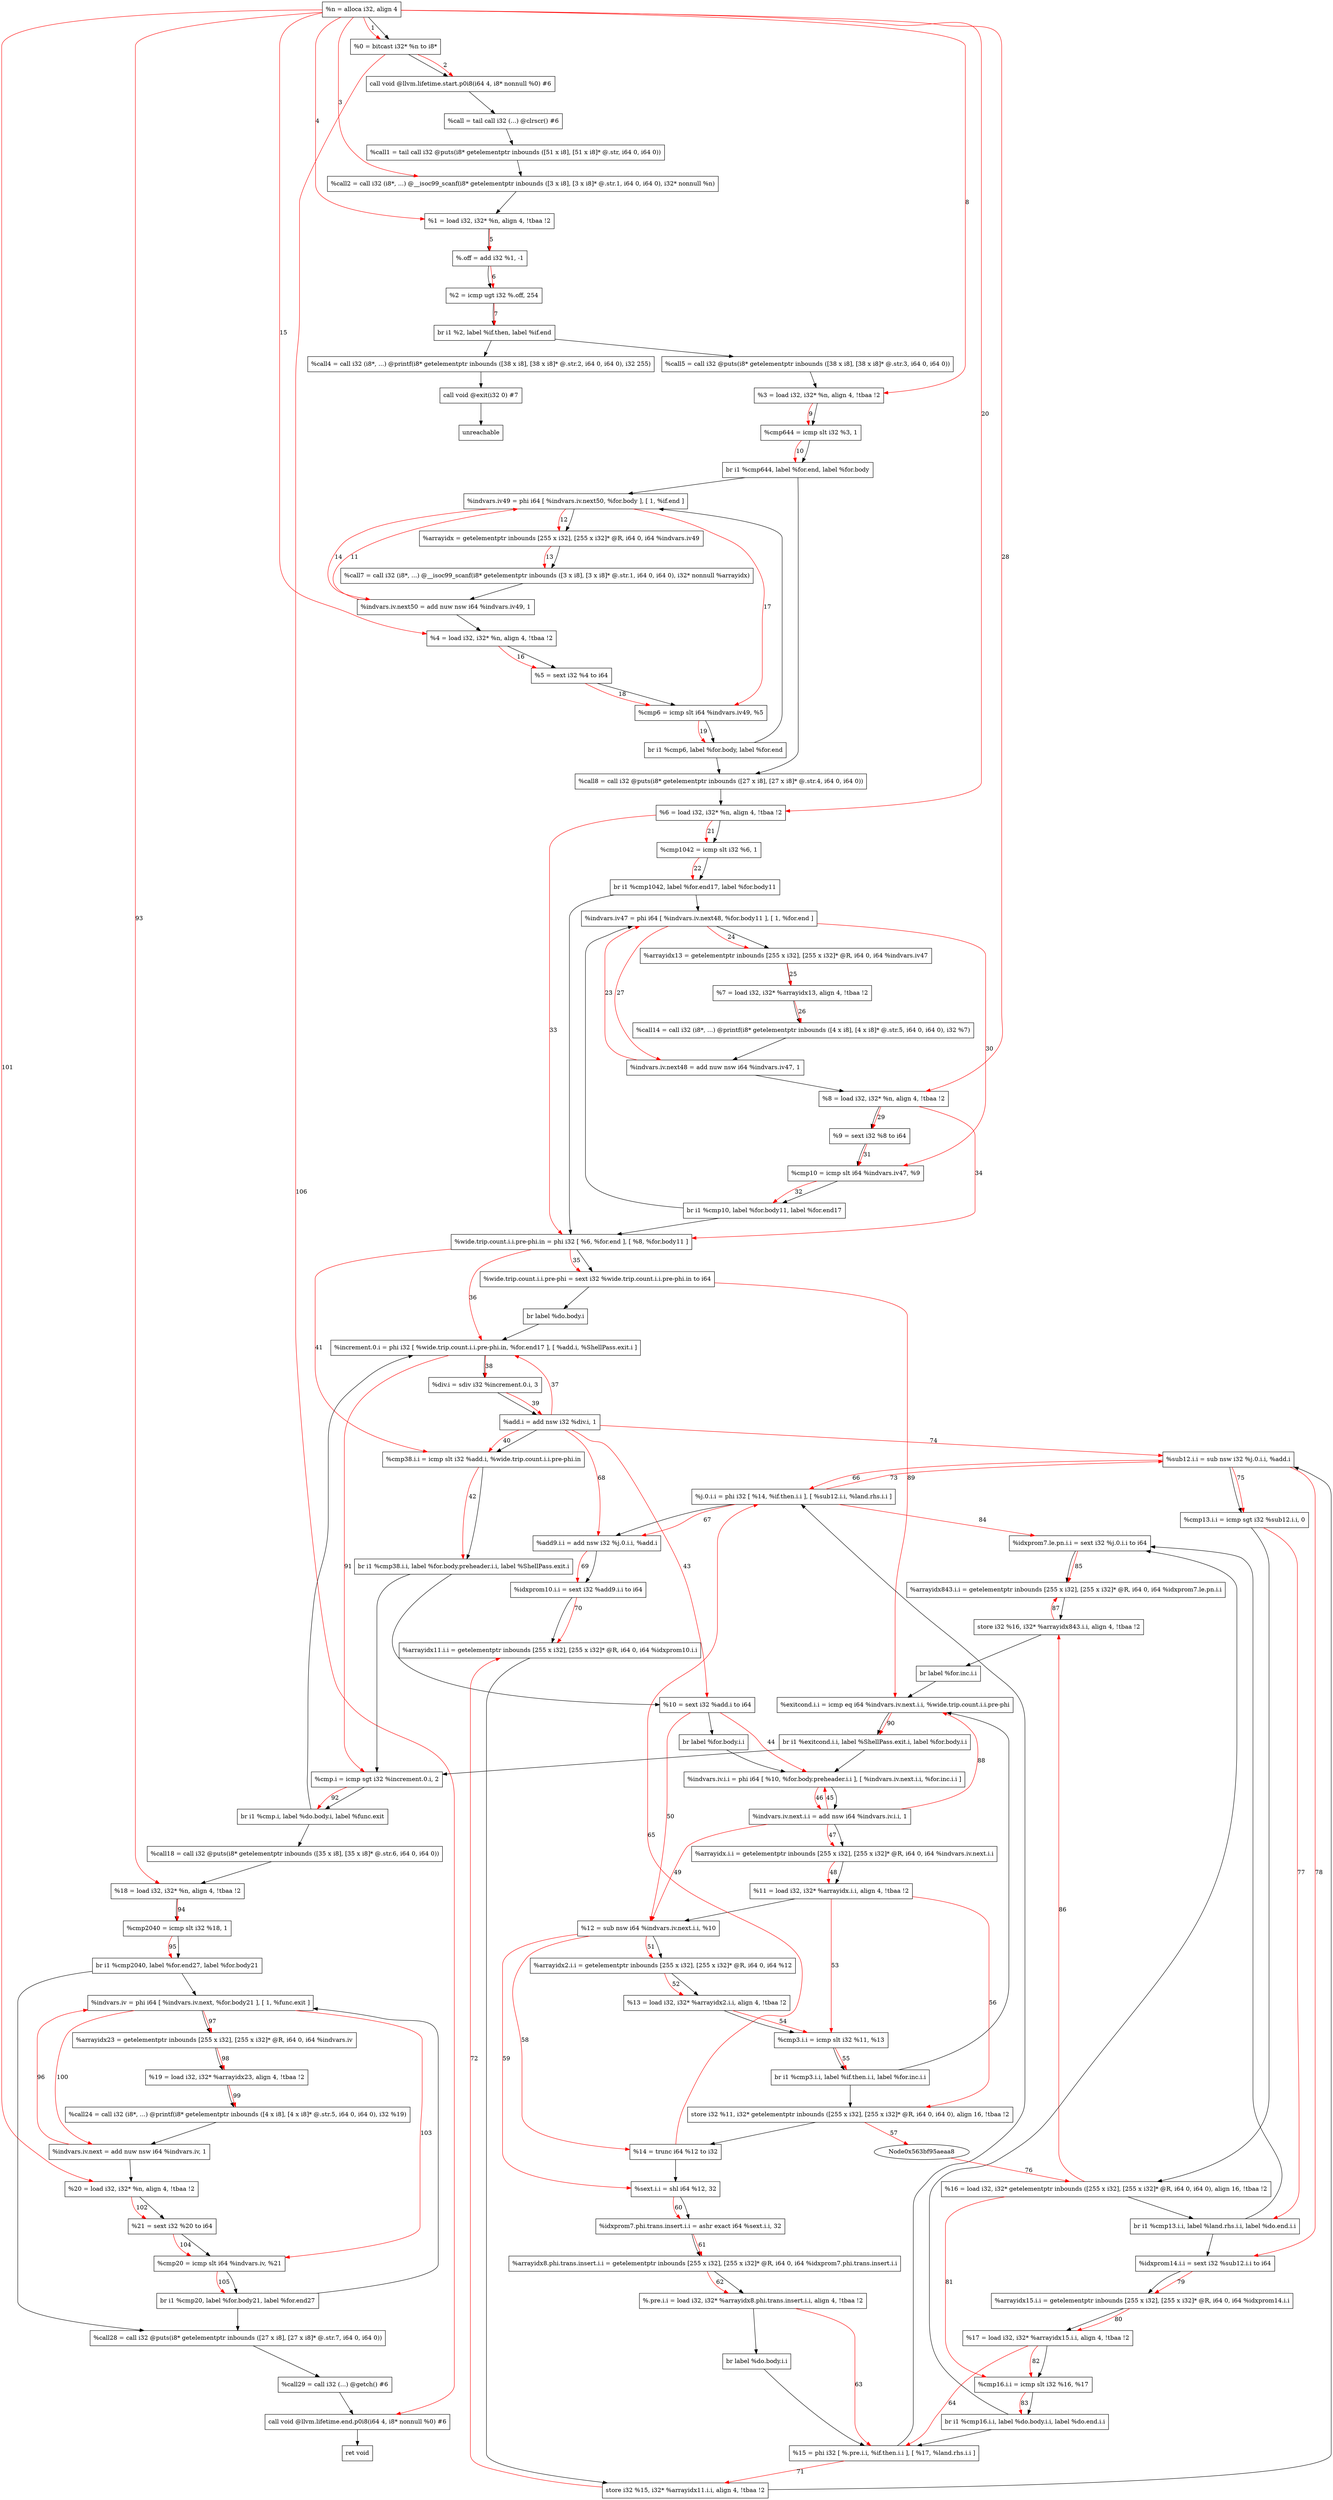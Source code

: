digraph "CDFG for'main' function" {
	Node0x563bf95b1368[shape=record, label="  %n = alloca i32, align 4"]
	Node0x563bf95b19c8[shape=record, label="  %0 = bitcast i32* %n to i8*"]
	Node0x563bf95b3bf8[shape=record, label="  call void @llvm.lifetime.start.p0i8(i64 4, i8* nonnull %0) #6"]
	Node0x563bf95b3da8[shape=record, label="  %call = tail call i32 (...) @clrscr() #6"]
	Node0x563bf95b4030[shape=record, label="  %call1 = tail call i32 @puts(i8* getelementptr inbounds ([51 x i8], [51 x i8]* @.str, i64 0, i64 0))"]
	Node0x563bf95b4328[shape=record, label="  %call2 = call i32 (i8*, ...) @__isoc99_scanf(i8* getelementptr inbounds ([3 x i8], [3 x i8]* @.str.1, i64 0, i64 0), i32* nonnull %n)"]
	Node0x563bf95b43e8[shape=record, label="  %1 = load i32, i32* %n, align 4, !tbaa !2"]
	Node0x563bf95b44b0[shape=record, label="  %.off = add i32 %1, -1"]
	Node0x563bf95b08e0[shape=record, label="  %2 = icmp ugt i32 %.off, 254"]
	Node0x563bf95b0b18[shape=record, label="  br i1 %2, label %if.then, label %if.end"]
	Node0x563bf95b0d38[shape=record, label="  %call4 = call i32 (i8*, ...) @printf(i8* getelementptr inbounds ([38 x i8], [38 x i8]* @.str.2, i64 0, i64 0), i32 255)"]
	Node0x563bf95b0f90[shape=record, label="  call void @exit(i32 0) #7"]
	Node0x563bf95b1050[shape=record, label="  unreachable"]
	Node0x563bf95b55b0[shape=record, label="  %call5 = call i32 @puts(i8* getelementptr inbounds ([38 x i8], [38 x i8]* @.str.3, i64 0, i64 0))"]
	Node0x563bf95b0a88[shape=record, label="  %3 = load i32, i32* %n, align 4, !tbaa !2"]
	Node0x563bf95b5680[shape=record, label="  %cmp644 = icmp slt i32 %3, 1"]
	Node0x563bf95b5a18[shape=record, label="  br i1 %cmp644, label %for.end, label %for.body"]
	Node0x563bf95b5a98[shape=record, label="  %indvars.iv49 = phi i64 [ %indvars.iv.next50, %for.body ], [ 1, %if.end ]"]
	Node0x563bf95b5b78[shape=record, label="  %arrayidx = getelementptr inbounds [255 x i32], [255 x i32]* @R, i64 0, i64 %indvars.iv49"]
	Node0x563bf95b5c68[shape=record, label="  %call7 = call i32 (i8*, ...) @__isoc99_scanf(i8* getelementptr inbounds ([3 x i8], [3 x i8]* @.str.1, i64 0, i64 0), i32* nonnull %arrayidx)"]
	Node0x563bf95b5d70[shape=record, label="  %indvars.iv.next50 = add nuw nsw i64 %indvars.iv49, 1"]
	Node0x563bf95b3918[shape=record, label="  %4 = load i32, i32* %n, align 4, !tbaa !2"]
	Node0x563bf95b5e18[shape=record, label="  %5 = sext i32 %4 to i64"]
	Node0x563bf95b5e90[shape=record, label="  %cmp6 = icmp slt i64 %indvars.iv49, %5"]
	Node0x563bf95b5f18[shape=record, label="  br i1 %cmp6, label %for.body, label %for.end"]
	Node0x563bf95b6030[shape=record, label="  %call8 = call i32 @puts(i8* getelementptr inbounds ([27 x i8], [27 x i8]* @.str.4, i64 0, i64 0))"]
	Node0x563bf95b5768[shape=record, label="  %6 = load i32, i32* %n, align 4, !tbaa !2"]
	Node0x563bf95b6100[shape=record, label="  %cmp1042 = icmp slt i32 %6, 1"]
	Node0x563bf95b6308[shape=record, label="  br i1 %cmp1042, label %for.end17, label %for.body11"]
	Node0x563bf95b63d8[shape=record, label="  %indvars.iv47 = phi i64 [ %indvars.iv.next48, %for.body11 ], [ 1, %for.end ]"]
	Node0x563bf95b64b8[shape=record, label="  %arrayidx13 = getelementptr inbounds [255 x i32], [255 x i32]* @R, i64 0, i64 %indvars.iv47"]
	Node0x563bf95b6558[shape=record, label="  %7 = load i32, i32* %arrayidx13, align 4, !tbaa !2"]
	Node0x563bf95b6688[shape=record, label="  %call14 = call i32 (i8*, ...) @printf(i8* getelementptr inbounds ([4 x i8], [4 x i8]* @.str.5, i64 0, i64 0), i32 %7)"]
	Node0x563bf95b6ab0[shape=record, label="  %indvars.iv.next48 = add nuw nsw i64 %indvars.iv47, 1"]
	Node0x563bf95b6278[shape=record, label="  %8 = load i32, i32* %n, align 4, !tbaa !2"]
	Node0x563bf95b6b98[shape=record, label="  %9 = sext i32 %8 to i64"]
	Node0x563bf95b6c10[shape=record, label="  %cmp10 = icmp slt i64 %indvars.iv47, %9"]
	Node0x563bf95b6c98[shape=record, label="  br i1 %cmp10, label %for.body11, label %for.end17"]
	Node0x563bf95b5db8[shape=record, label="  %wide.trip.count.i.i.pre-phi.in = phi i32 [ %6, %for.end ], [ %8, %for.body11 ]"]
	Node0x563bf95b61c8[shape=record, label="  %wide.trip.count.i.i.pre-phi = sext i32 %wide.trip.count.i.i.pre-phi.in to i64"]
	Node0x563bf95b6ea8[shape=record, label="  br label %do.body.i"]
	Node0x563bf95b7018[shape=record, label="  %increment.0.i = phi i32 [ %wide.trip.count.i.i.pre-phi.in, %for.end17 ], [ %add.i, %ShellPass.exit.i ]"]
	Node0x563bf95b70e0[shape=record, label="  %div.i = sdiv i32 %increment.0.i, 3"]
	Node0x563bf95b7170[shape=record, label="  %add.i = add nsw i32 %div.i, 1"]
	Node0x563bf95b7210[shape=record, label="  %cmp38.i.i = icmp slt i32 %add.i, %wide.trip.count.i.i.pre-phi.in"]
	Node0x563bf95b7368[shape=record, label="  br i1 %cmp38.i.i, label %for.body.preheader.i.i, label %ShellPass.exit.i"]
	Node0x563bf95b6e48[shape=record, label="  %10 = sext i32 %add.i to i64"]
	Node0x563bf95b7478[shape=record, label="  br label %for.body.i.i"]
	Node0x563bf95b75d8[shape=record, label="  %indvars.iv.i.i = phi i64 [ %10, %for.body.preheader.i.i ], [ %indvars.iv.next.i.i, %for.inc.i.i ]"]
	Node0x563bf95b7700[shape=record, label="  %indvars.iv.next.i.i = add nsw i64 %indvars.iv.i.i, 1"]
	Node0x563bf95b77b8[shape=record, label="  %arrayidx.i.i = getelementptr inbounds [255 x i32], [255 x i32]* @R, i64 0, i64 %indvars.iv.next.i.i"]
	Node0x563bf95b7418[shape=record, label="  %11 = load i32, i32* %arrayidx.i.i, align 4, !tbaa !2"]
	Node0x563bf95b7870[shape=record, label="  %12 = sub nsw i64 %indvars.iv.next.i.i, %10"]
	Node0x563bf95b78f8[shape=record, label="  %arrayidx2.i.i = getelementptr inbounds [255 x i32], [255 x i32]* @R, i64 0, i64 %12"]
	Node0x563bf95b7968[shape=record, label="  %13 = load i32, i32* %arrayidx2.i.i, align 4, !tbaa !2"]
	Node0x563bf95b79e0[shape=record, label="  %cmp3.i.i = icmp slt i32 %11, %13"]
	Node0x563bf95b7b48[shape=record, label="  br i1 %cmp3.i.i, label %if.then.i.i, label %for.inc.i.i"]
	Node0x563bf95b7bc0[shape=record, label="  store i32 %11, i32* getelementptr inbounds ([255 x i32], [255 x i32]* @R, i64 0, i64 0), align 16, !tbaa !2"]
	Node0x563bf95b7ab8[shape=record, label="  %14 = trunc i64 %12 to i32"]
	Node0x563bf95b7c40[shape=record, label="  %sext.i.i = shl i64 %12, 32"]
	Node0x563bf95b7ce0[shape=record, label="  %idxprom7.phi.trans.insert.i.i = ashr exact i64 %sext.i.i, 32"]
	Node0x563bf95b7e08[shape=record, label="  %arrayidx8.phi.trans.insert.i.i = getelementptr inbounds [255 x i32], [255 x i32]* @R, i64 0, i64 %idxprom7.phi.trans.insert.i.i"]
	Node0x563bf95b7eb8[shape=record, label="  %.pre.i.i = load i32, i32* %arrayidx8.phi.trans.insert.i.i, align 4, !tbaa !2"]
	Node0x563bf95b85e8[shape=record, label="  br label %do.body.i.i"]
	Node0x563bf95b86f8[shape=record, label="  %15 = phi i32 [ %.pre.i.i, %if.then.i.i ], [ %17, %land.rhs.i.i ]"]
	Node0x563bf95b8858[shape=record, label="  %j.0.i.i = phi i32 [ %14, %if.then.i.i ], [ %sub12.i.i, %land.rhs.i.i ]"]
	Node0x563bf95b8920[shape=record, label="  %add9.i.i = add nsw i32 %j.0.i.i, %add.i"]
	Node0x563bf95b89a8[shape=record, label="  %idxprom10.i.i = sext i32 %add9.i.i to i64"]
	Node0x563bf95b8a68[shape=record, label="  %arrayidx11.i.i = getelementptr inbounds [255 x i32], [255 x i32]* @R, i64 0, i64 %idxprom10.i.i"]
	Node0x563bf95b8b20[shape=record, label="  store i32 %15, i32* %arrayidx11.i.i, align 4, !tbaa !2"]
	Node0x563bf95b8ba0[shape=record, label="  %sub12.i.i = sub nsw i32 %j.0.i.i, %add.i"]
	Node0x563bf95b8c10[shape=record, label="  %cmp13.i.i = icmp sgt i32 %sub12.i.i, 0"]
	Node0x563bf95b8808[shape=record, label="  %16 = load i32, i32* getelementptr inbounds ([255 x i32], [255 x i32]* @R, i64 0, i64 0), align 16, !tbaa !2"]
	Node0x563bf95b6b38[shape=record, label="  br i1 %cmp13.i.i, label %land.rhs.i.i, label %do.end.i.i"]
	Node0x563bf95b8588[shape=record, label="  %idxprom14.i.i = sext i32 %sub12.i.i to i64"]
	Node0x563bf95b8dc8[shape=record, label="  %arrayidx15.i.i = getelementptr inbounds [255 x i32], [255 x i32]* @R, i64 0, i64 %idxprom14.i.i"]
	Node0x563bf95b8e68[shape=record, label="  %17 = load i32, i32* %arrayidx15.i.i, align 4, !tbaa !2"]
	Node0x563bf95b8ee0[shape=record, label="  %cmp16.i.i = icmp slt i32 %16, %17"]
	Node0x563bf95b8f68[shape=record, label="  br i1 %cmp16.i.i, label %do.body.i.i, label %do.end.i.i"]
	Node0x563bf95b8d08[shape=record, label="  %idxprom7.le.pn.i.i = sext i32 %j.0.i.i to i64"]
	Node0x563bf95b90b8[shape=record, label="  %arrayidx843.i.i = getelementptr inbounds [255 x i32], [255 x i32]* @R, i64 0, i64 %idxprom7.le.pn.i.i"]
	Node0x563bf95b9140[shape=record, label="  store i32 %16, i32* %arrayidx843.i.i, align 4, !tbaa !2"]
	Node0x563bf95b91a8[shape=record, label="  br label %for.inc.i.i"]
	Node0x563bf95b9220[shape=record, label="  %exitcond.i.i = icmp eq i64 %indvars.iv.next.i.i, %wide.trip.count.i.i.pre-phi"]
	Node0x563bf95b92d8[shape=record, label="  br i1 %exitcond.i.i, label %ShellPass.exit.i, label %for.body.i.i"]
	Node0x563bf95b9350[shape=record, label="  %cmp.i = icmp sgt i32 %increment.0.i, 2"]
	Node0x563bf95b9428[shape=record, label="  br i1 %cmp.i, label %do.body.i, label %func.exit"]
	Node0x563bf95b9520[shape=record, label="  %call18 = call i32 @puts(i8* getelementptr inbounds ([35 x i8], [35 x i8]* @.str.6, i64 0, i64 0))"]
	Node0x563bf95b6fa8[shape=record, label="  %18 = load i32, i32* %n, align 4, !tbaa !2"]
	Node0x563bf95b95f0[shape=record, label="  %cmp2040 = icmp slt i32 %18, 1"]
	Node0x563bf95b97c8[shape=record, label="  br i1 %cmp2040, label %for.end27, label %for.body21"]
	Node0x563bf95b9878[shape=record, label="  %indvars.iv = phi i64 [ %indvars.iv.next, %for.body21 ], [ 1, %func.exit ]"]
	Node0x563bf95b9988[shape=record, label="  %arrayidx23 = getelementptr inbounds [255 x i32], [255 x i32]* @R, i64 0, i64 %indvars.iv"]
	Node0x563bf95b9a28[shape=record, label="  %19 = load i32, i32* %arrayidx23, align 4, !tbaa !2"]
	Node0x563bf95b9ad8[shape=record, label="  %call24 = call i32 (i8*, ...) @printf(i8* getelementptr inbounds ([4 x i8], [4 x i8]* @.str.5, i64 0, i64 0), i32 %19)"]
	Node0x563bf95b9bb0[shape=record, label="  %indvars.iv.next = add nuw nsw i64 %indvars.iv, 1"]
	Node0x563bf95b9738[shape=record, label="  %20 = load i32, i32* %n, align 4, !tbaa !2"]
	Node0x563bf95b9c08[shape=record, label="  %21 = sext i32 %20 to i64"]
	Node0x563bf95b9c80[shape=record, label="  %cmp20 = icmp slt i64 %indvars.iv, %21"]
	Node0x563bf95b9d28[shape=record, label="  br i1 %cmp20, label %for.body21, label %for.end27"]
	Node0x563bf95b9e40[shape=record, label="  %call28 = call i32 @puts(i8* getelementptr inbounds ([27 x i8], [27 x i8]* @.str.7, i64 0, i64 0))"]
	Node0x563bf95b9fc8[shape=record, label="  %call29 = call i32 (...) @getch() #6"]
	Node0x563bf95ba198[shape=record, label="  call void @llvm.lifetime.end.p0i8(i64 4, i8* nonnull %0) #6"]
	Node0x563bf95b8630[shape=record, label="  ret void"]
	Node0x563bf95b1368 -> Node0x563bf95b19c8
	Node0x563bf95b19c8 -> Node0x563bf95b3bf8
	Node0x563bf95b3bf8 -> Node0x563bf95b3da8
	Node0x563bf95b3da8 -> Node0x563bf95b4030
	Node0x563bf95b4030 -> Node0x563bf95b4328
	Node0x563bf95b4328 -> Node0x563bf95b43e8
	Node0x563bf95b43e8 -> Node0x563bf95b44b0
	Node0x563bf95b44b0 -> Node0x563bf95b08e0
	Node0x563bf95b08e0 -> Node0x563bf95b0b18
	Node0x563bf95b0b18 -> Node0x563bf95b0d38
	Node0x563bf95b0b18 -> Node0x563bf95b55b0
	Node0x563bf95b0d38 -> Node0x563bf95b0f90
	Node0x563bf95b0f90 -> Node0x563bf95b1050
	Node0x563bf95b55b0 -> Node0x563bf95b0a88
	Node0x563bf95b0a88 -> Node0x563bf95b5680
	Node0x563bf95b5680 -> Node0x563bf95b5a18
	Node0x563bf95b5a18 -> Node0x563bf95b6030
	Node0x563bf95b5a18 -> Node0x563bf95b5a98
	Node0x563bf95b5a98 -> Node0x563bf95b5b78
	Node0x563bf95b5b78 -> Node0x563bf95b5c68
	Node0x563bf95b5c68 -> Node0x563bf95b5d70
	Node0x563bf95b5d70 -> Node0x563bf95b3918
	Node0x563bf95b3918 -> Node0x563bf95b5e18
	Node0x563bf95b5e18 -> Node0x563bf95b5e90
	Node0x563bf95b5e90 -> Node0x563bf95b5f18
	Node0x563bf95b5f18 -> Node0x563bf95b5a98
	Node0x563bf95b5f18 -> Node0x563bf95b6030
	Node0x563bf95b6030 -> Node0x563bf95b5768
	Node0x563bf95b5768 -> Node0x563bf95b6100
	Node0x563bf95b6100 -> Node0x563bf95b6308
	Node0x563bf95b6308 -> Node0x563bf95b5db8
	Node0x563bf95b6308 -> Node0x563bf95b63d8
	Node0x563bf95b63d8 -> Node0x563bf95b64b8
	Node0x563bf95b64b8 -> Node0x563bf95b6558
	Node0x563bf95b6558 -> Node0x563bf95b6688
	Node0x563bf95b6688 -> Node0x563bf95b6ab0
	Node0x563bf95b6ab0 -> Node0x563bf95b6278
	Node0x563bf95b6278 -> Node0x563bf95b6b98
	Node0x563bf95b6b98 -> Node0x563bf95b6c10
	Node0x563bf95b6c10 -> Node0x563bf95b6c98
	Node0x563bf95b6c98 -> Node0x563bf95b63d8
	Node0x563bf95b6c98 -> Node0x563bf95b5db8
	Node0x563bf95b5db8 -> Node0x563bf95b61c8
	Node0x563bf95b61c8 -> Node0x563bf95b6ea8
	Node0x563bf95b6ea8 -> Node0x563bf95b7018
	Node0x563bf95b7018 -> Node0x563bf95b70e0
	Node0x563bf95b70e0 -> Node0x563bf95b7170
	Node0x563bf95b7170 -> Node0x563bf95b7210
	Node0x563bf95b7210 -> Node0x563bf95b7368
	Node0x563bf95b7368 -> Node0x563bf95b6e48
	Node0x563bf95b7368 -> Node0x563bf95b9350
	Node0x563bf95b6e48 -> Node0x563bf95b7478
	Node0x563bf95b7478 -> Node0x563bf95b75d8
	Node0x563bf95b75d8 -> Node0x563bf95b7700
	Node0x563bf95b7700 -> Node0x563bf95b77b8
	Node0x563bf95b77b8 -> Node0x563bf95b7418
	Node0x563bf95b7418 -> Node0x563bf95b7870
	Node0x563bf95b7870 -> Node0x563bf95b78f8
	Node0x563bf95b78f8 -> Node0x563bf95b7968
	Node0x563bf95b7968 -> Node0x563bf95b79e0
	Node0x563bf95b79e0 -> Node0x563bf95b7b48
	Node0x563bf95b7b48 -> Node0x563bf95b7bc0
	Node0x563bf95b7b48 -> Node0x563bf95b9220
	Node0x563bf95b7bc0 -> Node0x563bf95b7ab8
	Node0x563bf95b7ab8 -> Node0x563bf95b7c40
	Node0x563bf95b7c40 -> Node0x563bf95b7ce0
	Node0x563bf95b7ce0 -> Node0x563bf95b7e08
	Node0x563bf95b7e08 -> Node0x563bf95b7eb8
	Node0x563bf95b7eb8 -> Node0x563bf95b85e8
	Node0x563bf95b85e8 -> Node0x563bf95b86f8
	Node0x563bf95b86f8 -> Node0x563bf95b8858
	Node0x563bf95b8858 -> Node0x563bf95b8920
	Node0x563bf95b8920 -> Node0x563bf95b89a8
	Node0x563bf95b89a8 -> Node0x563bf95b8a68
	Node0x563bf95b8a68 -> Node0x563bf95b8b20
	Node0x563bf95b8b20 -> Node0x563bf95b8ba0
	Node0x563bf95b8ba0 -> Node0x563bf95b8c10
	Node0x563bf95b8c10 -> Node0x563bf95b8808
	Node0x563bf95b8808 -> Node0x563bf95b6b38
	Node0x563bf95b6b38 -> Node0x563bf95b8588
	Node0x563bf95b6b38 -> Node0x563bf95b8d08
	Node0x563bf95b8588 -> Node0x563bf95b8dc8
	Node0x563bf95b8dc8 -> Node0x563bf95b8e68
	Node0x563bf95b8e68 -> Node0x563bf95b8ee0
	Node0x563bf95b8ee0 -> Node0x563bf95b8f68
	Node0x563bf95b8f68 -> Node0x563bf95b86f8
	Node0x563bf95b8f68 -> Node0x563bf95b8d08
	Node0x563bf95b8d08 -> Node0x563bf95b90b8
	Node0x563bf95b90b8 -> Node0x563bf95b9140
	Node0x563bf95b9140 -> Node0x563bf95b91a8
	Node0x563bf95b91a8 -> Node0x563bf95b9220
	Node0x563bf95b9220 -> Node0x563bf95b92d8
	Node0x563bf95b92d8 -> Node0x563bf95b9350
	Node0x563bf95b92d8 -> Node0x563bf95b75d8
	Node0x563bf95b9350 -> Node0x563bf95b9428
	Node0x563bf95b9428 -> Node0x563bf95b7018
	Node0x563bf95b9428 -> Node0x563bf95b9520
	Node0x563bf95b9520 -> Node0x563bf95b6fa8
	Node0x563bf95b6fa8 -> Node0x563bf95b95f0
	Node0x563bf95b95f0 -> Node0x563bf95b97c8
	Node0x563bf95b97c8 -> Node0x563bf95b9e40
	Node0x563bf95b97c8 -> Node0x563bf95b9878
	Node0x563bf95b9878 -> Node0x563bf95b9988
	Node0x563bf95b9988 -> Node0x563bf95b9a28
	Node0x563bf95b9a28 -> Node0x563bf95b9ad8
	Node0x563bf95b9ad8 -> Node0x563bf95b9bb0
	Node0x563bf95b9bb0 -> Node0x563bf95b9738
	Node0x563bf95b9738 -> Node0x563bf95b9c08
	Node0x563bf95b9c08 -> Node0x563bf95b9c80
	Node0x563bf95b9c80 -> Node0x563bf95b9d28
	Node0x563bf95b9d28 -> Node0x563bf95b9878
	Node0x563bf95b9d28 -> Node0x563bf95b9e40
	Node0x563bf95b9e40 -> Node0x563bf95b9fc8
	Node0x563bf95b9fc8 -> Node0x563bf95ba198
	Node0x563bf95ba198 -> Node0x563bf95b8630
edge [color=red]
	Node0x563bf95b1368 -> Node0x563bf95b19c8[label="1"]
	Node0x563bf95b19c8 -> Node0x563bf95b3bf8[label="2"]
	Node0x563bf95b1368 -> Node0x563bf95b4328[label="3"]
	Node0x563bf95b1368 -> Node0x563bf95b43e8[label="4"]
	Node0x563bf95b43e8 -> Node0x563bf95b44b0[label="5"]
	Node0x563bf95b44b0 -> Node0x563bf95b08e0[label="6"]
	Node0x563bf95b08e0 -> Node0x563bf95b0b18[label="7"]
	Node0x563bf95b1368 -> Node0x563bf95b0a88[label="8"]
	Node0x563bf95b0a88 -> Node0x563bf95b5680[label="9"]
	Node0x563bf95b5680 -> Node0x563bf95b5a18[label="10"]
	Node0x563bf95b5d70 -> Node0x563bf95b5a98[label="11"]
	Node0x563bf95b5a98 -> Node0x563bf95b5b78[label="12"]
	Node0x563bf95b5b78 -> Node0x563bf95b5c68[label="13"]
	Node0x563bf95b5a98 -> Node0x563bf95b5d70[label="14"]
	Node0x563bf95b1368 -> Node0x563bf95b3918[label="15"]
	Node0x563bf95b3918 -> Node0x563bf95b5e18[label="16"]
	Node0x563bf95b5a98 -> Node0x563bf95b5e90[label="17"]
	Node0x563bf95b5e18 -> Node0x563bf95b5e90[label="18"]
	Node0x563bf95b5e90 -> Node0x563bf95b5f18[label="19"]
	Node0x563bf95b1368 -> Node0x563bf95b5768[label="20"]
	Node0x563bf95b5768 -> Node0x563bf95b6100[label="21"]
	Node0x563bf95b6100 -> Node0x563bf95b6308[label="22"]
	Node0x563bf95b6ab0 -> Node0x563bf95b63d8[label="23"]
	Node0x563bf95b63d8 -> Node0x563bf95b64b8[label="24"]
	Node0x563bf95b64b8 -> Node0x563bf95b6558[label="25"]
	Node0x563bf95b6558 -> Node0x563bf95b6688[label="26"]
	Node0x563bf95b63d8 -> Node0x563bf95b6ab0[label="27"]
	Node0x563bf95b1368 -> Node0x563bf95b6278[label="28"]
	Node0x563bf95b6278 -> Node0x563bf95b6b98[label="29"]
	Node0x563bf95b63d8 -> Node0x563bf95b6c10[label="30"]
	Node0x563bf95b6b98 -> Node0x563bf95b6c10[label="31"]
	Node0x563bf95b6c10 -> Node0x563bf95b6c98[label="32"]
	Node0x563bf95b5768 -> Node0x563bf95b5db8[label="33"]
	Node0x563bf95b6278 -> Node0x563bf95b5db8[label="34"]
	Node0x563bf95b5db8 -> Node0x563bf95b61c8[label="35"]
	Node0x563bf95b5db8 -> Node0x563bf95b7018[label="36"]
	Node0x563bf95b7170 -> Node0x563bf95b7018[label="37"]
	Node0x563bf95b7018 -> Node0x563bf95b70e0[label="38"]
	Node0x563bf95b70e0 -> Node0x563bf95b7170[label="39"]
	Node0x563bf95b7170 -> Node0x563bf95b7210[label="40"]
	Node0x563bf95b5db8 -> Node0x563bf95b7210[label="41"]
	Node0x563bf95b7210 -> Node0x563bf95b7368[label="42"]
	Node0x563bf95b7170 -> Node0x563bf95b6e48[label="43"]
	Node0x563bf95b6e48 -> Node0x563bf95b75d8[label="44"]
	Node0x563bf95b7700 -> Node0x563bf95b75d8[label="45"]
	Node0x563bf95b75d8 -> Node0x563bf95b7700[label="46"]
	Node0x563bf95b7700 -> Node0x563bf95b77b8[label="47"]
	Node0x563bf95b77b8 -> Node0x563bf95b7418[label="48"]
	Node0x563bf95b7700 -> Node0x563bf95b7870[label="49"]
	Node0x563bf95b6e48 -> Node0x563bf95b7870[label="50"]
	Node0x563bf95b7870 -> Node0x563bf95b78f8[label="51"]
	Node0x563bf95b78f8 -> Node0x563bf95b7968[label="52"]
	Node0x563bf95b7418 -> Node0x563bf95b79e0[label="53"]
	Node0x563bf95b7968 -> Node0x563bf95b79e0[label="54"]
	Node0x563bf95b79e0 -> Node0x563bf95b7b48[label="55"]
	Node0x563bf95b7418 -> Node0x563bf95b7bc0[label="56"]
	Node0x563bf95b7bc0 -> Node0x563bf95aeaa8[label="57"]
	Node0x563bf95b7870 -> Node0x563bf95b7ab8[label="58"]
	Node0x563bf95b7870 -> Node0x563bf95b7c40[label="59"]
	Node0x563bf95b7c40 -> Node0x563bf95b7ce0[label="60"]
	Node0x563bf95b7ce0 -> Node0x563bf95b7e08[label="61"]
	Node0x563bf95b7e08 -> Node0x563bf95b7eb8[label="62"]
	Node0x563bf95b7eb8 -> Node0x563bf95b86f8[label="63"]
	Node0x563bf95b8e68 -> Node0x563bf95b86f8[label="64"]
	Node0x563bf95b7ab8 -> Node0x563bf95b8858[label="65"]
	Node0x563bf95b8ba0 -> Node0x563bf95b8858[label="66"]
	Node0x563bf95b8858 -> Node0x563bf95b8920[label="67"]
	Node0x563bf95b7170 -> Node0x563bf95b8920[label="68"]
	Node0x563bf95b8920 -> Node0x563bf95b89a8[label="69"]
	Node0x563bf95b89a8 -> Node0x563bf95b8a68[label="70"]
	Node0x563bf95b86f8 -> Node0x563bf95b8b20[label="71"]
	Node0x563bf95b8b20 -> Node0x563bf95b8a68[label="72"]
	Node0x563bf95b8858 -> Node0x563bf95b8ba0[label="73"]
	Node0x563bf95b7170 -> Node0x563bf95b8ba0[label="74"]
	Node0x563bf95b8ba0 -> Node0x563bf95b8c10[label="75"]
	Node0x563bf95aeaa8 -> Node0x563bf95b8808[label="76"]
	Node0x563bf95b8c10 -> Node0x563bf95b6b38[label="77"]
	Node0x563bf95b8ba0 -> Node0x563bf95b8588[label="78"]
	Node0x563bf95b8588 -> Node0x563bf95b8dc8[label="79"]
	Node0x563bf95b8dc8 -> Node0x563bf95b8e68[label="80"]
	Node0x563bf95b8808 -> Node0x563bf95b8ee0[label="81"]
	Node0x563bf95b8e68 -> Node0x563bf95b8ee0[label="82"]
	Node0x563bf95b8ee0 -> Node0x563bf95b8f68[label="83"]
	Node0x563bf95b8858 -> Node0x563bf95b8d08[label="84"]
	Node0x563bf95b8d08 -> Node0x563bf95b90b8[label="85"]
	Node0x563bf95b8808 -> Node0x563bf95b9140[label="86"]
	Node0x563bf95b9140 -> Node0x563bf95b90b8[label="87"]
	Node0x563bf95b7700 -> Node0x563bf95b9220[label="88"]
	Node0x563bf95b61c8 -> Node0x563bf95b9220[label="89"]
	Node0x563bf95b9220 -> Node0x563bf95b92d8[label="90"]
	Node0x563bf95b7018 -> Node0x563bf95b9350[label="91"]
	Node0x563bf95b9350 -> Node0x563bf95b9428[label="92"]
	Node0x563bf95b1368 -> Node0x563bf95b6fa8[label="93"]
	Node0x563bf95b6fa8 -> Node0x563bf95b95f0[label="94"]
	Node0x563bf95b95f0 -> Node0x563bf95b97c8[label="95"]
	Node0x563bf95b9bb0 -> Node0x563bf95b9878[label="96"]
	Node0x563bf95b9878 -> Node0x563bf95b9988[label="97"]
	Node0x563bf95b9988 -> Node0x563bf95b9a28[label="98"]
	Node0x563bf95b9a28 -> Node0x563bf95b9ad8[label="99"]
	Node0x563bf95b9878 -> Node0x563bf95b9bb0[label="100"]
	Node0x563bf95b1368 -> Node0x563bf95b9738[label="101"]
	Node0x563bf95b9738 -> Node0x563bf95b9c08[label="102"]
	Node0x563bf95b9878 -> Node0x563bf95b9c80[label="103"]
	Node0x563bf95b9c08 -> Node0x563bf95b9c80[label="104"]
	Node0x563bf95b9c80 -> Node0x563bf95b9d28[label="105"]
	Node0x563bf95b19c8 -> Node0x563bf95ba198[label="106"]
}
